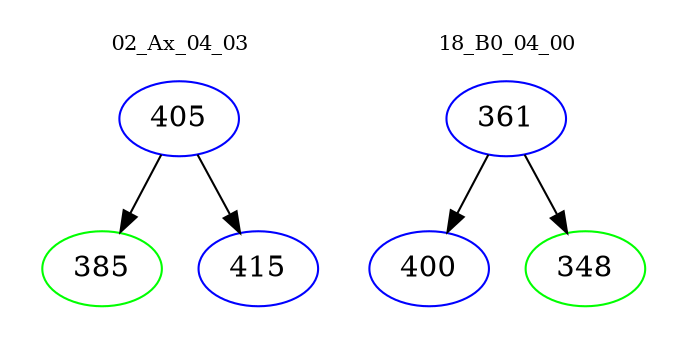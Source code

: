 digraph{
subgraph cluster_0 {
color = white
label = "02_Ax_04_03";
fontsize=10;
T0_405 [label="405", color="blue"]
T0_405 -> T0_385 [color="black"]
T0_385 [label="385", color="green"]
T0_405 -> T0_415 [color="black"]
T0_415 [label="415", color="blue"]
}
subgraph cluster_1 {
color = white
label = "18_B0_04_00";
fontsize=10;
T1_361 [label="361", color="blue"]
T1_361 -> T1_400 [color="black"]
T1_400 [label="400", color="blue"]
T1_361 -> T1_348 [color="black"]
T1_348 [label="348", color="green"]
}
}
